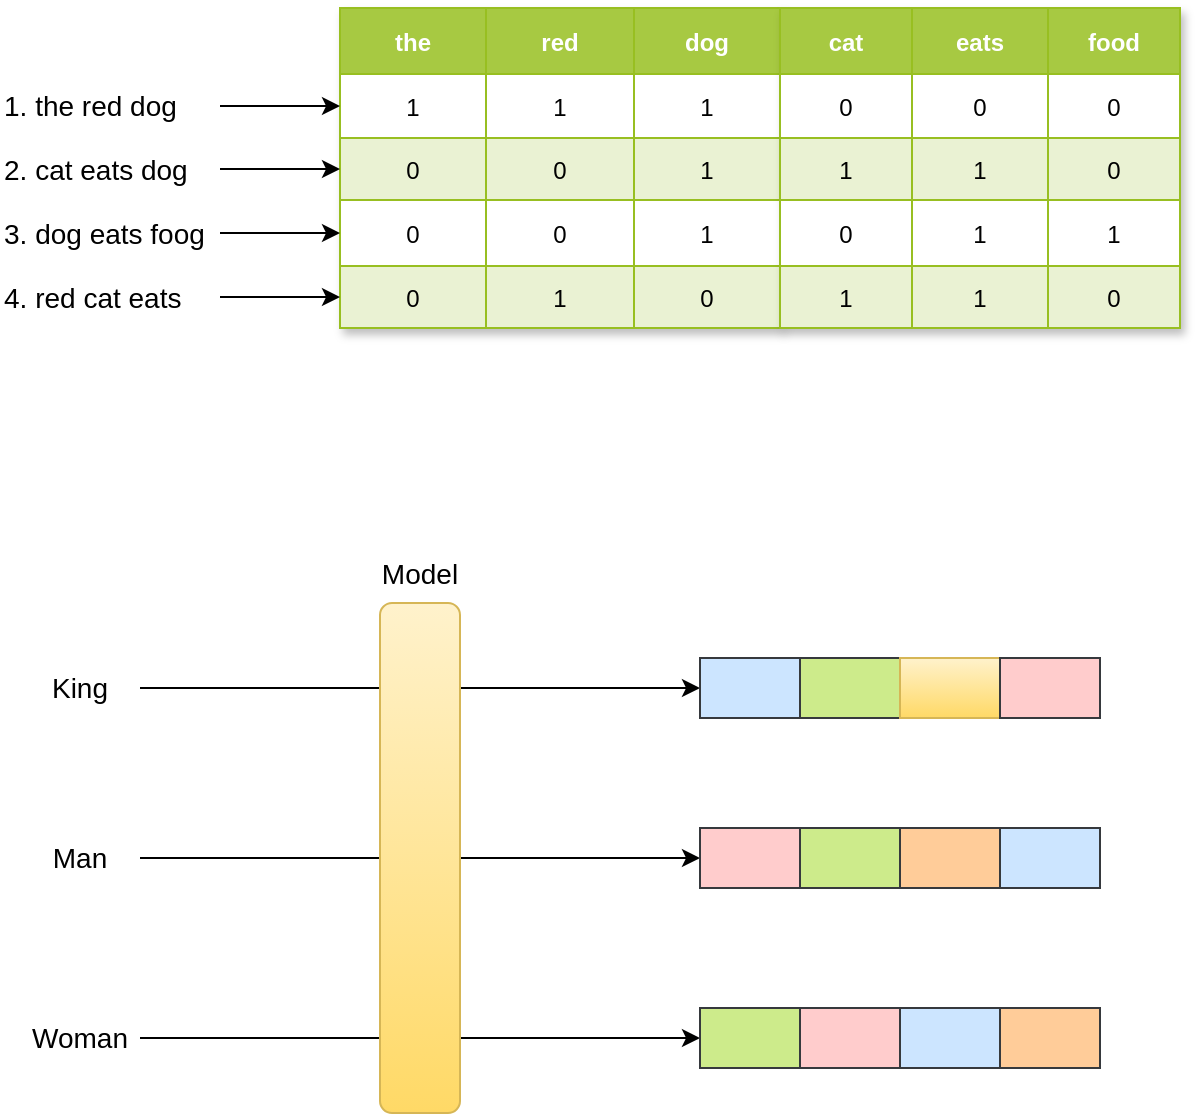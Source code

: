 <mxfile version="20.5.1" type="github">
  <diagram id="XNznPO3dRx2tf3R0Mtfi" name="第 1 页">
    <mxGraphModel dx="981" dy="552" grid="1" gridSize="10" guides="1" tooltips="1" connect="1" arrows="1" fold="1" page="1" pageScale="1" pageWidth="827" pageHeight="1169" math="0" shadow="0">
      <root>
        <mxCell id="0" />
        <mxCell id="1" parent="0" />
        <mxCell id="-265uEz0aStcjFwM6GOG-23" value="Assets" style="childLayout=tableLayout;recursiveResize=0;strokeColor=#98bf21;fillColor=#A7C942;shadow=1;direction=south;" vertex="1" parent="1">
          <mxGeometry x="380" y="230" width="220" height="160" as="geometry" />
        </mxCell>
        <mxCell id="-265uEz0aStcjFwM6GOG-24" style="shape=tableRow;horizontal=0;startSize=0;swimlaneHead=0;swimlaneBody=0;top=0;left=0;bottom=0;right=0;dropTarget=0;collapsible=0;recursiveResize=0;expand=0;fontStyle=0;strokeColor=inherit;fillColor=#ffffff;" vertex="1" parent="-265uEz0aStcjFwM6GOG-23">
          <mxGeometry width="220" height="33" as="geometry" />
        </mxCell>
        <mxCell id="-265uEz0aStcjFwM6GOG-25" value="the" style="connectable=0;recursiveResize=0;strokeColor=inherit;fillColor=#A7C942;align=center;fontStyle=1;fontColor=#FFFFFF;" vertex="1" parent="-265uEz0aStcjFwM6GOG-24">
          <mxGeometry width="73" height="33" as="geometry">
            <mxRectangle width="73" height="33" as="alternateBounds" />
          </mxGeometry>
        </mxCell>
        <mxCell id="-265uEz0aStcjFwM6GOG-26" value="red" style="connectable=0;recursiveResize=0;strokeColor=inherit;fillColor=#A7C942;align=center;fontStyle=1;fontColor=#FFFFFF;" vertex="1" parent="-265uEz0aStcjFwM6GOG-24">
          <mxGeometry x="73" width="74" height="33" as="geometry">
            <mxRectangle width="74" height="33" as="alternateBounds" />
          </mxGeometry>
        </mxCell>
        <mxCell id="-265uEz0aStcjFwM6GOG-27" value="dog" style="connectable=0;recursiveResize=0;strokeColor=inherit;fillColor=#A7C942;align=center;fontStyle=1;fontColor=#FFFFFF;" vertex="1" parent="-265uEz0aStcjFwM6GOG-24">
          <mxGeometry x="147" width="73" height="33" as="geometry">
            <mxRectangle width="73" height="33" as="alternateBounds" />
          </mxGeometry>
        </mxCell>
        <mxCell id="-265uEz0aStcjFwM6GOG-28" value="" style="shape=tableRow;horizontal=0;startSize=0;swimlaneHead=0;swimlaneBody=0;top=0;left=0;bottom=0;right=0;dropTarget=0;collapsible=0;recursiveResize=0;expand=0;fontStyle=0;strokeColor=inherit;fillColor=#ffffff;" vertex="1" parent="-265uEz0aStcjFwM6GOG-23">
          <mxGeometry y="33" width="220" height="32" as="geometry" />
        </mxCell>
        <mxCell id="-265uEz0aStcjFwM6GOG-29" value="1" style="connectable=0;recursiveResize=0;strokeColor=inherit;fillColor=inherit;align=center;" vertex="1" parent="-265uEz0aStcjFwM6GOG-28">
          <mxGeometry width="73" height="32" as="geometry">
            <mxRectangle width="73" height="32" as="alternateBounds" />
          </mxGeometry>
        </mxCell>
        <mxCell id="-265uEz0aStcjFwM6GOG-30" value="1" style="connectable=0;recursiveResize=0;strokeColor=inherit;fillColor=inherit;align=center;" vertex="1" parent="-265uEz0aStcjFwM6GOG-28">
          <mxGeometry x="73" width="74" height="32" as="geometry">
            <mxRectangle width="74" height="32" as="alternateBounds" />
          </mxGeometry>
        </mxCell>
        <mxCell id="-265uEz0aStcjFwM6GOG-31" value="1" style="connectable=0;recursiveResize=0;strokeColor=inherit;fillColor=inherit;align=center;" vertex="1" parent="-265uEz0aStcjFwM6GOG-28">
          <mxGeometry x="147" width="73" height="32" as="geometry">
            <mxRectangle width="73" height="32" as="alternateBounds" />
          </mxGeometry>
        </mxCell>
        <mxCell id="-265uEz0aStcjFwM6GOG-32" value="" style="shape=tableRow;horizontal=0;startSize=0;swimlaneHead=0;swimlaneBody=0;top=0;left=0;bottom=0;right=0;dropTarget=0;collapsible=0;recursiveResize=0;expand=0;fontStyle=1;strokeColor=inherit;fillColor=#EAF2D3;" vertex="1" parent="-265uEz0aStcjFwM6GOG-23">
          <mxGeometry y="65" width="220" height="31" as="geometry" />
        </mxCell>
        <mxCell id="-265uEz0aStcjFwM6GOG-33" value="0" style="connectable=0;recursiveResize=0;strokeColor=inherit;fillColor=inherit;" vertex="1" parent="-265uEz0aStcjFwM6GOG-32">
          <mxGeometry width="73" height="31" as="geometry">
            <mxRectangle width="73" height="31" as="alternateBounds" />
          </mxGeometry>
        </mxCell>
        <mxCell id="-265uEz0aStcjFwM6GOG-34" value="0" style="connectable=0;recursiveResize=0;strokeColor=inherit;fillColor=inherit;" vertex="1" parent="-265uEz0aStcjFwM6GOG-32">
          <mxGeometry x="73" width="74" height="31" as="geometry">
            <mxRectangle width="74" height="31" as="alternateBounds" />
          </mxGeometry>
        </mxCell>
        <mxCell id="-265uEz0aStcjFwM6GOG-35" value="1" style="connectable=0;recursiveResize=0;strokeColor=inherit;fillColor=inherit;" vertex="1" parent="-265uEz0aStcjFwM6GOG-32">
          <mxGeometry x="147" width="73" height="31" as="geometry">
            <mxRectangle width="73" height="31" as="alternateBounds" />
          </mxGeometry>
        </mxCell>
        <mxCell id="-265uEz0aStcjFwM6GOG-36" value="" style="shape=tableRow;horizontal=0;startSize=0;swimlaneHead=0;swimlaneBody=0;top=0;left=0;bottom=0;right=0;dropTarget=0;collapsible=0;recursiveResize=0;expand=0;fontStyle=0;strokeColor=inherit;fillColor=#ffffff;" vertex="1" parent="-265uEz0aStcjFwM6GOG-23">
          <mxGeometry y="96" width="220" height="33" as="geometry" />
        </mxCell>
        <mxCell id="-265uEz0aStcjFwM6GOG-37" value="0" style="connectable=0;recursiveResize=0;strokeColor=inherit;fillColor=inherit;fontStyle=0;align=center;" vertex="1" parent="-265uEz0aStcjFwM6GOG-36">
          <mxGeometry width="73" height="33" as="geometry">
            <mxRectangle width="73" height="33" as="alternateBounds" />
          </mxGeometry>
        </mxCell>
        <mxCell id="-265uEz0aStcjFwM6GOG-38" value="0" style="connectable=0;recursiveResize=0;strokeColor=inherit;fillColor=inherit;fontStyle=0;align=center;" vertex="1" parent="-265uEz0aStcjFwM6GOG-36">
          <mxGeometry x="73" width="74" height="33" as="geometry">
            <mxRectangle width="74" height="33" as="alternateBounds" />
          </mxGeometry>
        </mxCell>
        <mxCell id="-265uEz0aStcjFwM6GOG-39" value="1" style="connectable=0;recursiveResize=0;strokeColor=inherit;fillColor=inherit;fontStyle=0;align=center;" vertex="1" parent="-265uEz0aStcjFwM6GOG-36">
          <mxGeometry x="147" width="73" height="33" as="geometry">
            <mxRectangle width="73" height="33" as="alternateBounds" />
          </mxGeometry>
        </mxCell>
        <mxCell id="-265uEz0aStcjFwM6GOG-40" value="" style="shape=tableRow;horizontal=0;startSize=0;swimlaneHead=0;swimlaneBody=0;top=0;left=0;bottom=0;right=0;dropTarget=0;collapsible=0;recursiveResize=0;expand=0;fontStyle=1;strokeColor=inherit;fillColor=#EAF2D3;" vertex="1" parent="-265uEz0aStcjFwM6GOG-23">
          <mxGeometry y="129" width="220" height="31" as="geometry" />
        </mxCell>
        <mxCell id="-265uEz0aStcjFwM6GOG-41" value="0" style="connectable=0;recursiveResize=0;strokeColor=inherit;fillColor=inherit;" vertex="1" parent="-265uEz0aStcjFwM6GOG-40">
          <mxGeometry width="73" height="31" as="geometry">
            <mxRectangle width="73" height="31" as="alternateBounds" />
          </mxGeometry>
        </mxCell>
        <mxCell id="-265uEz0aStcjFwM6GOG-42" value="1" style="connectable=0;recursiveResize=0;strokeColor=inherit;fillColor=inherit;" vertex="1" parent="-265uEz0aStcjFwM6GOG-40">
          <mxGeometry x="73" width="74" height="31" as="geometry">
            <mxRectangle width="74" height="31" as="alternateBounds" />
          </mxGeometry>
        </mxCell>
        <mxCell id="-265uEz0aStcjFwM6GOG-43" value="0" style="connectable=0;recursiveResize=0;strokeColor=inherit;fillColor=inherit;metaEdit=0;" vertex="1" parent="-265uEz0aStcjFwM6GOG-40">
          <mxGeometry x="147" width="73" height="31" as="geometry">
            <mxRectangle width="73" height="31" as="alternateBounds" />
          </mxGeometry>
        </mxCell>
        <mxCell id="-265uEz0aStcjFwM6GOG-84" value="1" style="childLayout=tableLayout;recursiveResize=0;strokeColor=#98bf21;fillColor=#A7C942;shadow=1;direction=south;" vertex="1" parent="1">
          <mxGeometry x="600" y="230" width="200" height="160" as="geometry" />
        </mxCell>
        <mxCell id="-265uEz0aStcjFwM6GOG-85" style="shape=tableRow;horizontal=0;startSize=0;swimlaneHead=0;swimlaneBody=0;top=0;left=0;bottom=0;right=0;dropTarget=0;collapsible=0;recursiveResize=0;expand=0;fontStyle=0;strokeColor=inherit;fillColor=#ffffff;" vertex="1" parent="-265uEz0aStcjFwM6GOG-84">
          <mxGeometry width="200" height="33" as="geometry" />
        </mxCell>
        <mxCell id="-265uEz0aStcjFwM6GOG-86" value="cat" style="connectable=0;recursiveResize=0;strokeColor=inherit;fillColor=#A7C942;align=center;fontStyle=1;fontColor=#FFFFFF;" vertex="1" parent="-265uEz0aStcjFwM6GOG-85">
          <mxGeometry width="66" height="33" as="geometry">
            <mxRectangle width="66" height="33" as="alternateBounds" />
          </mxGeometry>
        </mxCell>
        <mxCell id="-265uEz0aStcjFwM6GOG-87" value="eats" style="connectable=0;recursiveResize=0;strokeColor=inherit;fillColor=#A7C942;align=center;fontStyle=1;fontColor=#FFFFFF;" vertex="1" parent="-265uEz0aStcjFwM6GOG-85">
          <mxGeometry x="66" width="68" height="33" as="geometry">
            <mxRectangle width="68" height="33" as="alternateBounds" />
          </mxGeometry>
        </mxCell>
        <mxCell id="-265uEz0aStcjFwM6GOG-88" value="food" style="connectable=0;recursiveResize=0;strokeColor=inherit;fillColor=#A7C942;align=center;fontStyle=1;fontColor=#FFFFFF;" vertex="1" parent="-265uEz0aStcjFwM6GOG-85">
          <mxGeometry x="134" width="66" height="33" as="geometry">
            <mxRectangle width="66" height="33" as="alternateBounds" />
          </mxGeometry>
        </mxCell>
        <mxCell id="-265uEz0aStcjFwM6GOG-89" value="" style="shape=tableRow;horizontal=0;startSize=0;swimlaneHead=0;swimlaneBody=0;top=0;left=0;bottom=0;right=0;dropTarget=0;collapsible=0;recursiveResize=0;expand=0;fontStyle=0;strokeColor=inherit;fillColor=#ffffff;" vertex="1" parent="-265uEz0aStcjFwM6GOG-84">
          <mxGeometry y="33" width="200" height="32" as="geometry" />
        </mxCell>
        <mxCell id="-265uEz0aStcjFwM6GOG-90" value="0" style="connectable=0;recursiveResize=0;strokeColor=inherit;fillColor=inherit;align=center;" vertex="1" parent="-265uEz0aStcjFwM6GOG-89">
          <mxGeometry width="66" height="32" as="geometry">
            <mxRectangle width="66" height="32" as="alternateBounds" />
          </mxGeometry>
        </mxCell>
        <mxCell id="-265uEz0aStcjFwM6GOG-91" value="0" style="connectable=0;recursiveResize=0;strokeColor=inherit;fillColor=inherit;align=center;" vertex="1" parent="-265uEz0aStcjFwM6GOG-89">
          <mxGeometry x="66" width="68" height="32" as="geometry">
            <mxRectangle width="68" height="32" as="alternateBounds" />
          </mxGeometry>
        </mxCell>
        <mxCell id="-265uEz0aStcjFwM6GOG-92" value="0" style="connectable=0;recursiveResize=0;strokeColor=inherit;fillColor=inherit;align=center;" vertex="1" parent="-265uEz0aStcjFwM6GOG-89">
          <mxGeometry x="134" width="66" height="32" as="geometry">
            <mxRectangle width="66" height="32" as="alternateBounds" />
          </mxGeometry>
        </mxCell>
        <mxCell id="-265uEz0aStcjFwM6GOG-93" value="" style="shape=tableRow;horizontal=0;startSize=0;swimlaneHead=0;swimlaneBody=0;top=0;left=0;bottom=0;right=0;dropTarget=0;collapsible=0;recursiveResize=0;expand=0;fontStyle=1;strokeColor=inherit;fillColor=#EAF2D3;" vertex="1" parent="-265uEz0aStcjFwM6GOG-84">
          <mxGeometry y="65" width="200" height="31" as="geometry" />
        </mxCell>
        <mxCell id="-265uEz0aStcjFwM6GOG-94" value="1" style="connectable=0;recursiveResize=0;strokeColor=inherit;fillColor=inherit;" vertex="1" parent="-265uEz0aStcjFwM6GOG-93">
          <mxGeometry width="66" height="31" as="geometry">
            <mxRectangle width="66" height="31" as="alternateBounds" />
          </mxGeometry>
        </mxCell>
        <mxCell id="-265uEz0aStcjFwM6GOG-95" value="1" style="connectable=0;recursiveResize=0;strokeColor=inherit;fillColor=inherit;" vertex="1" parent="-265uEz0aStcjFwM6GOG-93">
          <mxGeometry x="66" width="68" height="31" as="geometry">
            <mxRectangle width="68" height="31" as="alternateBounds" />
          </mxGeometry>
        </mxCell>
        <mxCell id="-265uEz0aStcjFwM6GOG-96" value="0" style="connectable=0;recursiveResize=0;strokeColor=inherit;fillColor=inherit;" vertex="1" parent="-265uEz0aStcjFwM6GOG-93">
          <mxGeometry x="134" width="66" height="31" as="geometry">
            <mxRectangle width="66" height="31" as="alternateBounds" />
          </mxGeometry>
        </mxCell>
        <mxCell id="-265uEz0aStcjFwM6GOG-97" value="" style="shape=tableRow;horizontal=0;startSize=0;swimlaneHead=0;swimlaneBody=0;top=0;left=0;bottom=0;right=0;dropTarget=0;collapsible=0;recursiveResize=0;expand=0;fontStyle=0;strokeColor=inherit;fillColor=#ffffff;" vertex="1" parent="-265uEz0aStcjFwM6GOG-84">
          <mxGeometry y="96" width="200" height="33" as="geometry" />
        </mxCell>
        <mxCell id="-265uEz0aStcjFwM6GOG-98" value="0" style="connectable=0;recursiveResize=0;strokeColor=inherit;fillColor=inherit;fontStyle=0;align=center;" vertex="1" parent="-265uEz0aStcjFwM6GOG-97">
          <mxGeometry width="66" height="33" as="geometry">
            <mxRectangle width="66" height="33" as="alternateBounds" />
          </mxGeometry>
        </mxCell>
        <mxCell id="-265uEz0aStcjFwM6GOG-99" value="1" style="connectable=0;recursiveResize=0;strokeColor=inherit;fillColor=inherit;fontStyle=0;align=center;" vertex="1" parent="-265uEz0aStcjFwM6GOG-97">
          <mxGeometry x="66" width="68" height="33" as="geometry">
            <mxRectangle width="68" height="33" as="alternateBounds" />
          </mxGeometry>
        </mxCell>
        <mxCell id="-265uEz0aStcjFwM6GOG-100" value="1" style="connectable=0;recursiveResize=0;strokeColor=inherit;fillColor=inherit;fontStyle=0;align=center;" vertex="1" parent="-265uEz0aStcjFwM6GOG-97">
          <mxGeometry x="134" width="66" height="33" as="geometry">
            <mxRectangle width="66" height="33" as="alternateBounds" />
          </mxGeometry>
        </mxCell>
        <mxCell id="-265uEz0aStcjFwM6GOG-101" value="" style="shape=tableRow;horizontal=0;startSize=0;swimlaneHead=0;swimlaneBody=0;top=0;left=0;bottom=0;right=0;dropTarget=0;collapsible=0;recursiveResize=0;expand=0;fontStyle=1;strokeColor=inherit;fillColor=#EAF2D3;" vertex="1" parent="-265uEz0aStcjFwM6GOG-84">
          <mxGeometry y="129" width="200" height="31" as="geometry" />
        </mxCell>
        <mxCell id="-265uEz0aStcjFwM6GOG-102" value="1" style="connectable=0;recursiveResize=0;strokeColor=inherit;fillColor=inherit;" vertex="1" parent="-265uEz0aStcjFwM6GOG-101">
          <mxGeometry width="66" height="31" as="geometry">
            <mxRectangle width="66" height="31" as="alternateBounds" />
          </mxGeometry>
        </mxCell>
        <mxCell id="-265uEz0aStcjFwM6GOG-103" value="1" style="connectable=0;recursiveResize=0;strokeColor=inherit;fillColor=inherit;" vertex="1" parent="-265uEz0aStcjFwM6GOG-101">
          <mxGeometry x="66" width="68" height="31" as="geometry">
            <mxRectangle width="68" height="31" as="alternateBounds" />
          </mxGeometry>
        </mxCell>
        <object label="0" id="-265uEz0aStcjFwM6GOG-104">
          <mxCell style="connectable=0;recursiveResize=0;strokeColor=inherit;fillColor=inherit;metaEdit=0;" vertex="1" parent="-265uEz0aStcjFwM6GOG-101">
            <mxGeometry x="134" width="66" height="31" as="geometry">
              <mxRectangle width="66" height="31" as="alternateBounds" />
            </mxGeometry>
          </mxCell>
        </object>
        <mxCell id="-265uEz0aStcjFwM6GOG-112" style="edgeStyle=orthogonalEdgeStyle;rounded=0;orthogonalLoop=1;jettySize=auto;html=1;entryX=0;entryY=0.5;entryDx=0;entryDy=0;fontSize=14;" edge="1" parent="1" source="-265uEz0aStcjFwM6GOG-108" target="-265uEz0aStcjFwM6GOG-28">
          <mxGeometry relative="1" as="geometry" />
        </mxCell>
        <mxCell id="-265uEz0aStcjFwM6GOG-108" value="&lt;font style=&quot;font-size: 14px;&quot;&gt;1. the red dog&amp;nbsp;&amp;nbsp;&lt;/font&gt;" style="text;html=1;strokeColor=none;fillColor=none;align=left;verticalAlign=middle;whiteSpace=wrap;rounded=0;" vertex="1" parent="1">
          <mxGeometry x="210" y="266.5" width="110" height="25" as="geometry" />
        </mxCell>
        <mxCell id="-265uEz0aStcjFwM6GOG-113" style="edgeStyle=orthogonalEdgeStyle;rounded=0;orthogonalLoop=1;jettySize=auto;html=1;entryX=0;entryY=0.5;entryDx=0;entryDy=0;fontSize=14;" edge="1" parent="1" source="-265uEz0aStcjFwM6GOG-109" target="-265uEz0aStcjFwM6GOG-32">
          <mxGeometry relative="1" as="geometry" />
        </mxCell>
        <mxCell id="-265uEz0aStcjFwM6GOG-109" value="&lt;font style=&quot;font-size: 14px;&quot;&gt;2. cat eats dog&amp;nbsp;&lt;/font&gt;" style="text;html=1;strokeColor=none;fillColor=none;align=left;verticalAlign=middle;whiteSpace=wrap;rounded=0;" vertex="1" parent="1">
          <mxGeometry x="210" y="298" width="110" height="25" as="geometry" />
        </mxCell>
        <mxCell id="-265uEz0aStcjFwM6GOG-114" style="edgeStyle=orthogonalEdgeStyle;rounded=0;orthogonalLoop=1;jettySize=auto;html=1;entryX=0;entryY=0.5;entryDx=0;entryDy=0;fontSize=14;" edge="1" parent="1" source="-265uEz0aStcjFwM6GOG-110" target="-265uEz0aStcjFwM6GOG-36">
          <mxGeometry relative="1" as="geometry" />
        </mxCell>
        <mxCell id="-265uEz0aStcjFwM6GOG-110" value="&lt;font style=&quot;font-size: 14px;&quot;&gt;3. dog eats foog&lt;/font&gt;" style="text;html=1;strokeColor=none;fillColor=none;align=left;verticalAlign=middle;whiteSpace=wrap;rounded=0;" vertex="1" parent="1">
          <mxGeometry x="210" y="330" width="110" height="25" as="geometry" />
        </mxCell>
        <mxCell id="-265uEz0aStcjFwM6GOG-115" style="edgeStyle=orthogonalEdgeStyle;rounded=0;orthogonalLoop=1;jettySize=auto;html=1;entryX=0;entryY=0.5;entryDx=0;entryDy=0;fontSize=14;" edge="1" parent="1" source="-265uEz0aStcjFwM6GOG-111" target="-265uEz0aStcjFwM6GOG-40">
          <mxGeometry relative="1" as="geometry" />
        </mxCell>
        <mxCell id="-265uEz0aStcjFwM6GOG-111" value="&lt;font style=&quot;font-size: 14px;&quot;&gt;4. red cat eats&amp;nbsp;&lt;/font&gt;" style="text;html=1;strokeColor=none;fillColor=none;align=left;verticalAlign=middle;whiteSpace=wrap;rounded=0;" vertex="1" parent="1">
          <mxGeometry x="210" y="362" width="110" height="25" as="geometry" />
        </mxCell>
        <mxCell id="-265uEz0aStcjFwM6GOG-176" style="edgeStyle=orthogonalEdgeStyle;rounded=1;orthogonalLoop=1;jettySize=auto;html=1;entryX=0;entryY=0.5;entryDx=0;entryDy=0;fontSize=14;" edge="1" parent="1" source="-265uEz0aStcjFwM6GOG-117" target="-265uEz0aStcjFwM6GOG-159">
          <mxGeometry relative="1" as="geometry" />
        </mxCell>
        <mxCell id="-265uEz0aStcjFwM6GOG-117" value="King" style="text;html=1;strokeColor=none;fillColor=none;align=center;verticalAlign=middle;whiteSpace=wrap;rounded=0;fontSize=14;" vertex="1" parent="1">
          <mxGeometry x="220" y="555" width="60" height="30" as="geometry" />
        </mxCell>
        <mxCell id="-265uEz0aStcjFwM6GOG-177" style="edgeStyle=orthogonalEdgeStyle;rounded=0;orthogonalLoop=1;jettySize=auto;html=1;entryX=0;entryY=0.5;entryDx=0;entryDy=0;fontSize=14;" edge="1" parent="1" source="-265uEz0aStcjFwM6GOG-119" target="-265uEz0aStcjFwM6GOG-167">
          <mxGeometry relative="1" as="geometry" />
        </mxCell>
        <mxCell id="-265uEz0aStcjFwM6GOG-119" value="Man" style="text;html=1;strokeColor=none;fillColor=none;align=center;verticalAlign=middle;whiteSpace=wrap;rounded=0;fontSize=14;" vertex="1" parent="1">
          <mxGeometry x="220" y="640" width="60" height="30" as="geometry" />
        </mxCell>
        <mxCell id="-265uEz0aStcjFwM6GOG-178" style="edgeStyle=orthogonalEdgeStyle;rounded=0;orthogonalLoop=1;jettySize=auto;html=1;exitX=1;exitY=0.5;exitDx=0;exitDy=0;entryX=0;entryY=0.5;entryDx=0;entryDy=0;fontSize=14;" edge="1" parent="1" source="-265uEz0aStcjFwM6GOG-120" target="-265uEz0aStcjFwM6GOG-172">
          <mxGeometry relative="1" as="geometry" />
        </mxCell>
        <mxCell id="-265uEz0aStcjFwM6GOG-120" value="Woman" style="text;html=1;strokeColor=none;fillColor=none;align=center;verticalAlign=middle;whiteSpace=wrap;rounded=0;fontSize=14;" vertex="1" parent="1">
          <mxGeometry x="220" y="730" width="60" height="30" as="geometry" />
        </mxCell>
        <mxCell id="-265uEz0aStcjFwM6GOG-165" value="" style="group;fillColor=#cce5ff;strokeColor=#36393d;" vertex="1" connectable="0" parent="1">
          <mxGeometry x="560" y="555" width="200" height="30" as="geometry" />
        </mxCell>
        <mxCell id="-265uEz0aStcjFwM6GOG-159" value="" style="rounded=0;whiteSpace=wrap;html=1;fontSize=14;fillColor=#cce5ff;strokeColor=#36393d;" vertex="1" parent="-265uEz0aStcjFwM6GOG-165">
          <mxGeometry width="50" height="30" as="geometry" />
        </mxCell>
        <mxCell id="-265uEz0aStcjFwM6GOG-160" value="" style="rounded=0;whiteSpace=wrap;html=1;fontSize=14;fillColor=#cdeb8b;strokeColor=#36393d;" vertex="1" parent="-265uEz0aStcjFwM6GOG-165">
          <mxGeometry x="50" width="50" height="30" as="geometry" />
        </mxCell>
        <mxCell id="-265uEz0aStcjFwM6GOG-161" value="" style="rounded=0;whiteSpace=wrap;html=1;fontSize=14;fillColor=#fff2cc;gradientColor=#ffd966;strokeColor=#d6b656;" vertex="1" parent="-265uEz0aStcjFwM6GOG-165">
          <mxGeometry x="100" width="50" height="30" as="geometry" />
        </mxCell>
        <mxCell id="-265uEz0aStcjFwM6GOG-162" value="" style="rounded=0;whiteSpace=wrap;html=1;fontSize=14;fillColor=#ffcccc;strokeColor=#36393d;" vertex="1" parent="-265uEz0aStcjFwM6GOG-165">
          <mxGeometry x="150" width="50" height="30" as="geometry" />
        </mxCell>
        <mxCell id="-265uEz0aStcjFwM6GOG-166" value="" style="group" vertex="1" connectable="0" parent="1">
          <mxGeometry x="560" y="640" width="200" height="30" as="geometry" />
        </mxCell>
        <mxCell id="-265uEz0aStcjFwM6GOG-167" value="" style="rounded=0;whiteSpace=wrap;html=1;fontSize=14;fillColor=#ffcccc;strokeColor=#36393d;" vertex="1" parent="-265uEz0aStcjFwM6GOG-166">
          <mxGeometry width="50" height="30" as="geometry" />
        </mxCell>
        <mxCell id="-265uEz0aStcjFwM6GOG-168" value="" style="rounded=0;whiteSpace=wrap;html=1;fontSize=14;fillColor=#cdeb8b;strokeColor=#36393d;" vertex="1" parent="-265uEz0aStcjFwM6GOG-166">
          <mxGeometry x="50" width="50" height="30" as="geometry" />
        </mxCell>
        <mxCell id="-265uEz0aStcjFwM6GOG-169" value="" style="rounded=0;whiteSpace=wrap;html=1;fontSize=14;fillColor=#ffcc99;strokeColor=#36393d;" vertex="1" parent="-265uEz0aStcjFwM6GOG-166">
          <mxGeometry x="100" width="50" height="30" as="geometry" />
        </mxCell>
        <mxCell id="-265uEz0aStcjFwM6GOG-170" value="" style="rounded=0;whiteSpace=wrap;html=1;fontSize=14;fillColor=#cce5ff;strokeColor=#36393d;" vertex="1" parent="-265uEz0aStcjFwM6GOG-166">
          <mxGeometry x="150" width="50" height="30" as="geometry" />
        </mxCell>
        <mxCell id="-265uEz0aStcjFwM6GOG-171" value="" style="group" vertex="1" connectable="0" parent="1">
          <mxGeometry x="560" y="730" width="200" height="30" as="geometry" />
        </mxCell>
        <mxCell id="-265uEz0aStcjFwM6GOG-172" value="" style="rounded=0;whiteSpace=wrap;html=1;fontSize=14;fillColor=#cdeb8b;strokeColor=#36393d;" vertex="1" parent="-265uEz0aStcjFwM6GOG-171">
          <mxGeometry width="50" height="30" as="geometry" />
        </mxCell>
        <mxCell id="-265uEz0aStcjFwM6GOG-173" value="" style="rounded=0;whiteSpace=wrap;html=1;fontSize=14;fillColor=#ffcccc;strokeColor=#36393d;" vertex="1" parent="-265uEz0aStcjFwM6GOG-171">
          <mxGeometry x="50" width="50" height="30" as="geometry" />
        </mxCell>
        <mxCell id="-265uEz0aStcjFwM6GOG-174" value="" style="rounded=0;whiteSpace=wrap;html=1;fontSize=14;fillColor=#cce5ff;strokeColor=#36393d;" vertex="1" parent="-265uEz0aStcjFwM6GOG-171">
          <mxGeometry x="100" width="50" height="30" as="geometry" />
        </mxCell>
        <mxCell id="-265uEz0aStcjFwM6GOG-175" value="" style="rounded=0;whiteSpace=wrap;html=1;fontSize=14;fillColor=#ffcc99;strokeColor=#36393d;" vertex="1" parent="-265uEz0aStcjFwM6GOG-171">
          <mxGeometry x="150" width="50" height="30" as="geometry" />
        </mxCell>
        <mxCell id="-265uEz0aStcjFwM6GOG-179" value="Model" style="text;html=1;strokeColor=none;fillColor=none;align=center;verticalAlign=middle;whiteSpace=wrap;rounded=0;fontSize=14;" vertex="1" parent="1">
          <mxGeometry x="390" y="497.5" width="60" height="30" as="geometry" />
        </mxCell>
        <mxCell id="-265uEz0aStcjFwM6GOG-116" value="" style="rounded=1;whiteSpace=wrap;html=1;fontSize=14;fillColor=#fff2cc;gradientColor=#ffd966;strokeColor=#d6b656;" vertex="1" parent="1">
          <mxGeometry x="400" y="527.5" width="40" height="255" as="geometry" />
        </mxCell>
      </root>
    </mxGraphModel>
  </diagram>
</mxfile>
